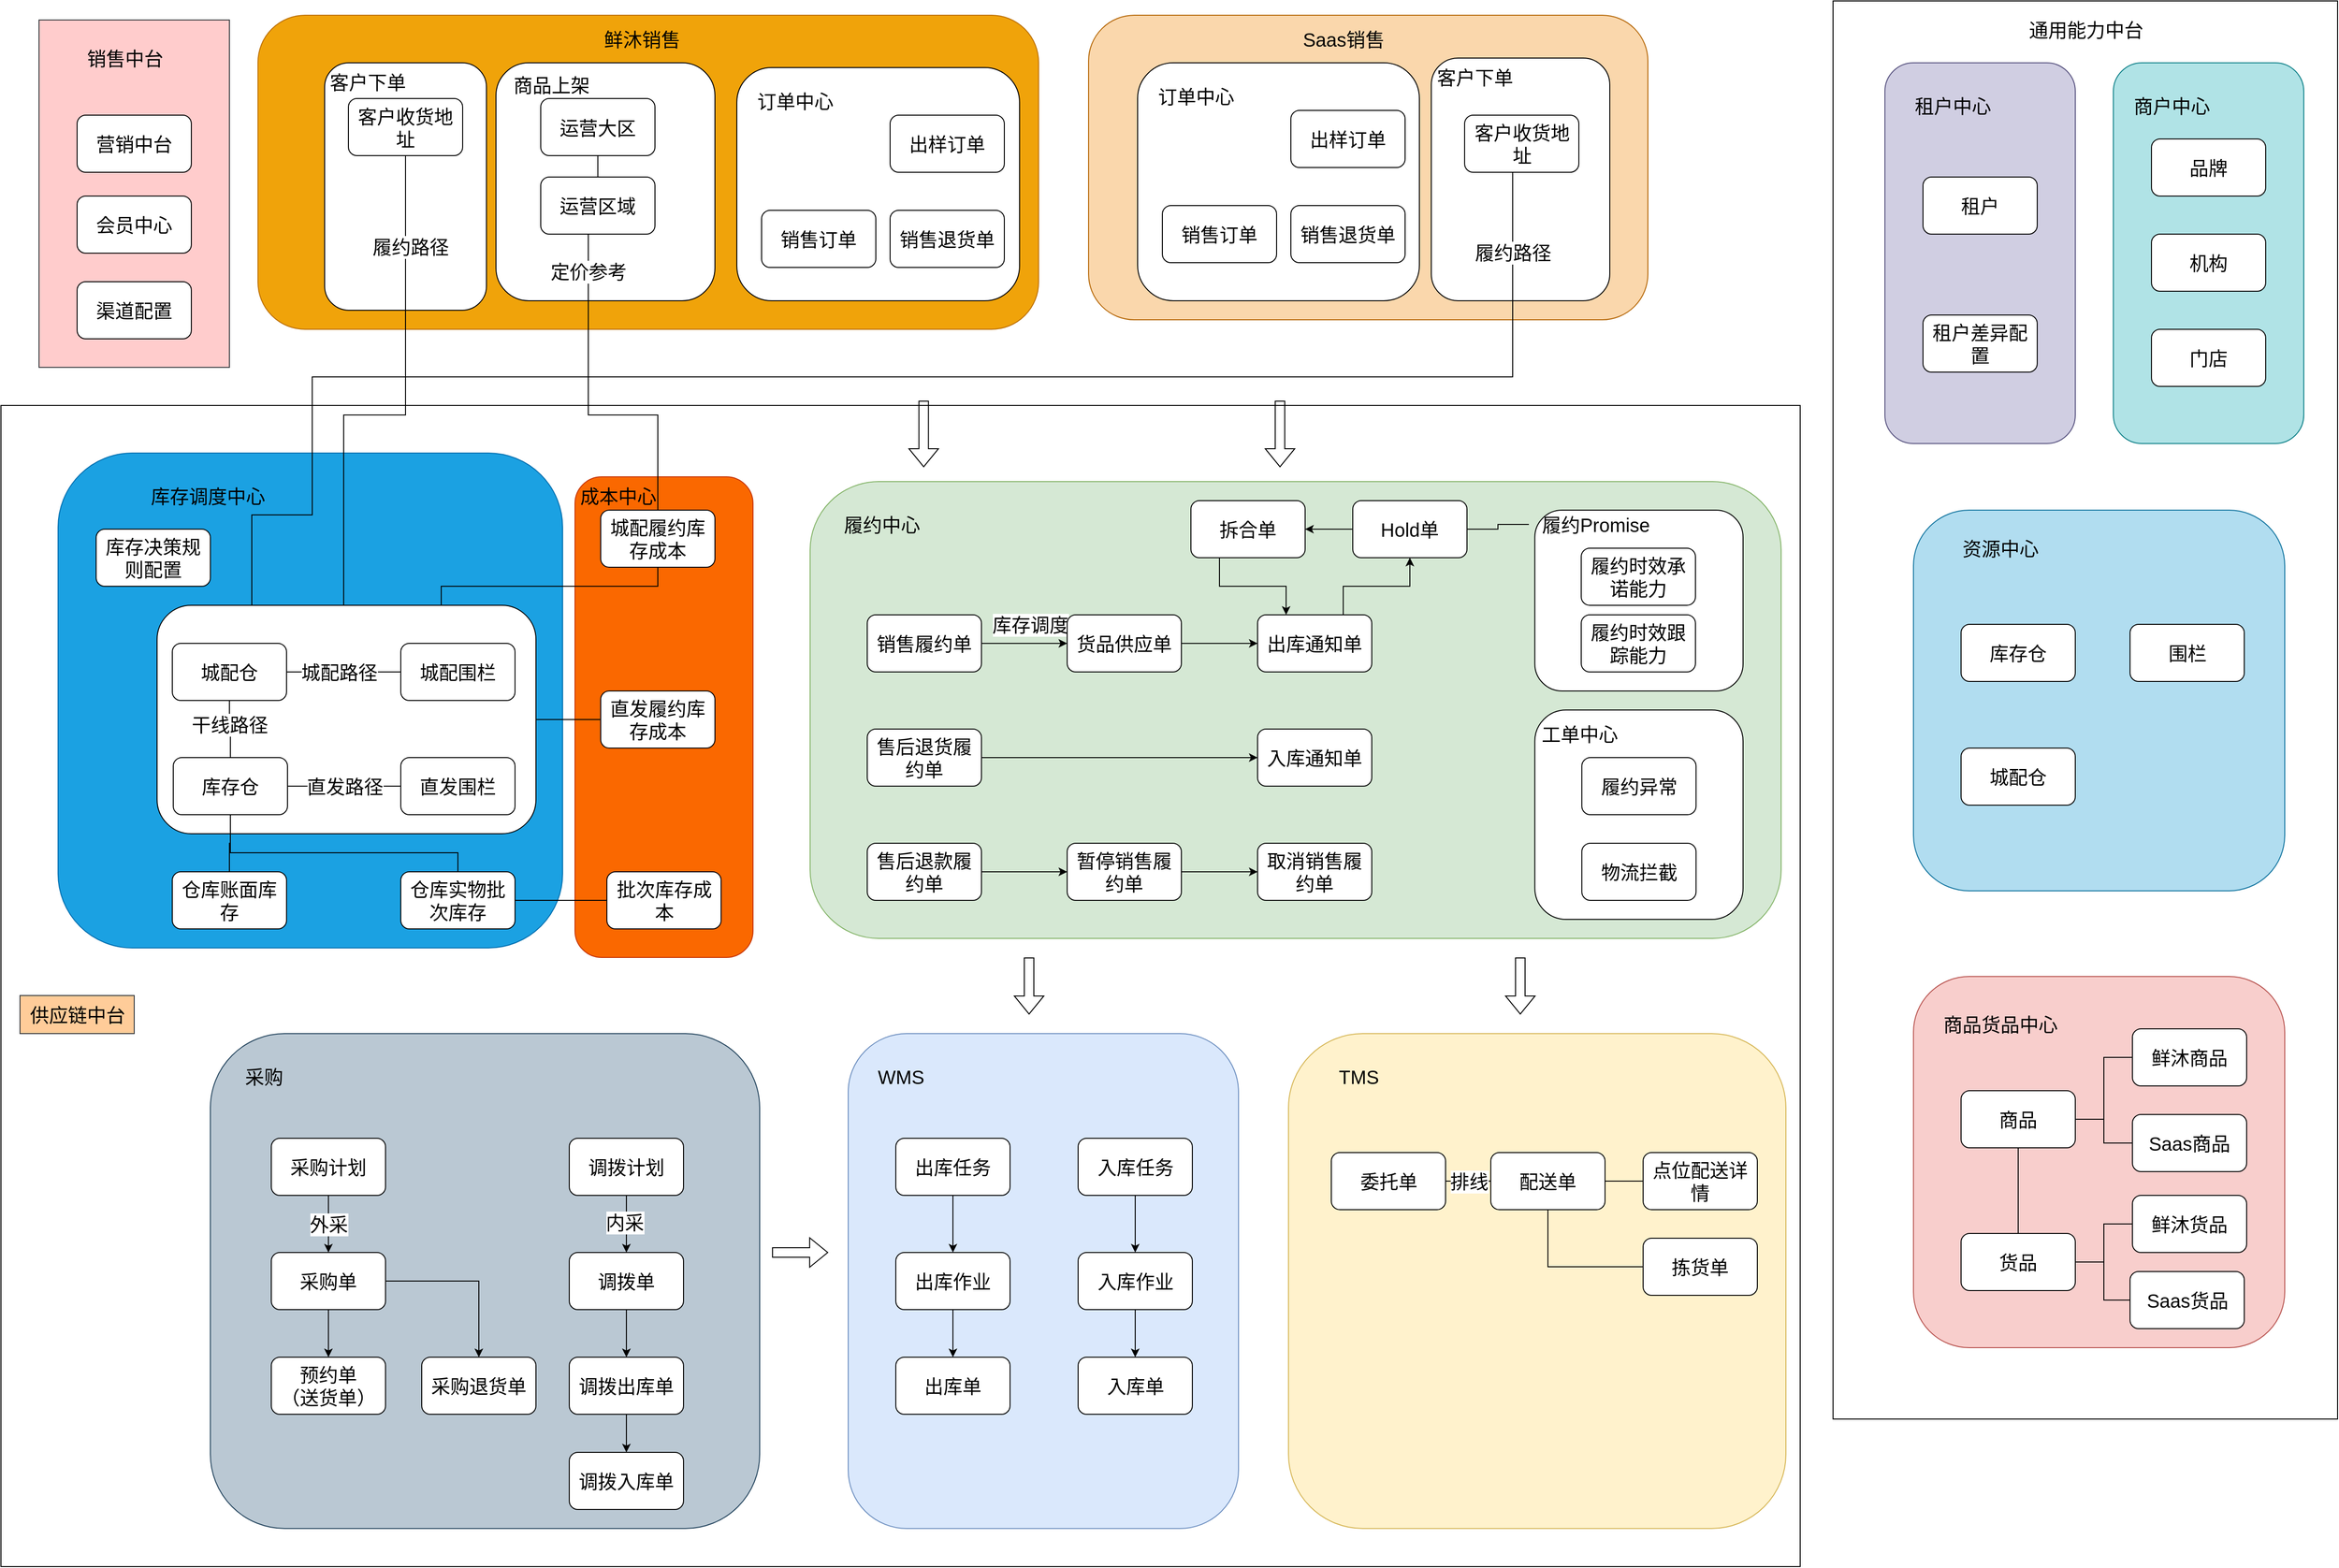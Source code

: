<mxfile version="20.8.5" type="github">
  <diagram id="9BSfSEBx7n1tUxAudPgJ" name="第 1 页">
    <mxGraphModel dx="2937" dy="1070" grid="1" gridSize="10" guides="1" tooltips="1" connect="1" arrows="1" fold="1" page="1" pageScale="1" pageWidth="827" pageHeight="1169" math="0" shadow="0">
      <root>
        <mxCell id="0" />
        <mxCell id="1" parent="0" />
        <mxCell id="_SclktuzGxWFYy_Q4PIl-297" value="" style="whiteSpace=wrap;html=1;fontSize=20;fillColor=#ffcccc;strokeColor=#36393d;" vertex="1" parent="1">
          <mxGeometry x="-730" y="115" width="200" height="365" as="geometry" />
        </mxCell>
        <mxCell id="_SclktuzGxWFYy_Q4PIl-289" value="" style="rounded=0;whiteSpace=wrap;html=1;fontSize=20;" vertex="1" parent="1">
          <mxGeometry x="-770" y="520" width="1890" height="1220" as="geometry" />
        </mxCell>
        <mxCell id="_SclktuzGxWFYy_Q4PIl-287" value="" style="rounded=0;whiteSpace=wrap;html=1;fontSize=20;" vertex="1" parent="1">
          <mxGeometry x="1154.5" y="95" width="530" height="1490" as="geometry" />
        </mxCell>
        <mxCell id="_SclktuzGxWFYy_Q4PIl-282" value="" style="rounded=1;whiteSpace=wrap;html=1;fillColor=#b0e3e6;strokeColor=#0e8088;fontSize=20;" vertex="1" parent="1">
          <mxGeometry x="1449" y="160" width="200" height="400" as="geometry" />
        </mxCell>
        <mxCell id="_SclktuzGxWFYy_Q4PIl-49" value="" style="rounded=1;whiteSpace=wrap;html=1;fillColor=#d5e8d4;strokeColor=#82b366;fontSize=20;" vertex="1" parent="1">
          <mxGeometry x="80" y="600" width="1020" height="480" as="geometry" />
        </mxCell>
        <mxCell id="_SclktuzGxWFYy_Q4PIl-263" value="" style="rounded=1;whiteSpace=wrap;html=1;fontSize=20;" vertex="1" parent="1">
          <mxGeometry x="841.25" y="630" width="218.75" height="190" as="geometry" />
        </mxCell>
        <mxCell id="_SclktuzGxWFYy_Q4PIl-259" value="" style="rounded=1;whiteSpace=wrap;html=1;fontSize=20;" vertex="1" parent="1">
          <mxGeometry x="841.25" y="840" width="218.75" height="220" as="geometry" />
        </mxCell>
        <mxCell id="_SclktuzGxWFYy_Q4PIl-86" value="" style="rounded=1;whiteSpace=wrap;html=1;fillColor=#fad7ac;strokeColor=#b46504;fontSize=20;" vertex="1" parent="1">
          <mxGeometry x="372.5" y="110" width="587.5" height="320" as="geometry" />
        </mxCell>
        <mxCell id="_SclktuzGxWFYy_Q4PIl-243" value="" style="rounded=1;whiteSpace=wrap;html=1;fontSize=20;" vertex="1" parent="1">
          <mxGeometry x="732.5" y="155" width="187.5" height="255" as="geometry" />
        </mxCell>
        <mxCell id="_SclktuzGxWFYy_Q4PIl-111" value="" style="rounded=1;whiteSpace=wrap;html=1;fillColor=#f0a30a;fontColor=#000000;strokeColor=#BD7000;fontSize=20;" vertex="1" parent="1">
          <mxGeometry x="-500" y="110" width="820" height="330" as="geometry" />
        </mxCell>
        <mxCell id="_SclktuzGxWFYy_Q4PIl-241" value="" style="rounded=1;whiteSpace=wrap;html=1;fontSize=20;" vertex="1" parent="1">
          <mxGeometry x="-430" y="160" width="170" height="260" as="geometry" />
        </mxCell>
        <mxCell id="_SclktuzGxWFYy_Q4PIl-184" value="" style="rounded=1;whiteSpace=wrap;html=1;fontSize=20;" vertex="1" parent="1">
          <mxGeometry x="424" y="160" width="296" height="250" as="geometry" />
        </mxCell>
        <mxCell id="_SclktuzGxWFYy_Q4PIl-182" value="" style="rounded=1;whiteSpace=wrap;html=1;fontSize=20;" vertex="1" parent="1">
          <mxGeometry x="-250" y="160" width="230" height="250" as="geometry" />
        </mxCell>
        <mxCell id="_SclktuzGxWFYy_Q4PIl-158" value="" style="rounded=1;whiteSpace=wrap;html=1;fillColor=#fa6800;fontColor=#000000;strokeColor=#C73500;fontSize=20;" vertex="1" parent="1">
          <mxGeometry x="-167" y="595" width="187" height="505" as="geometry" />
        </mxCell>
        <mxCell id="_SclktuzGxWFYy_Q4PIl-98" value="" style="rounded=1;whiteSpace=wrap;html=1;fillColor=#1ba1e2;fontColor=#ffffff;strokeColor=#006EAF;fontSize=20;" vertex="1" parent="1">
          <mxGeometry x="-710" y="570" width="530" height="520" as="geometry" />
        </mxCell>
        <mxCell id="_SclktuzGxWFYy_Q4PIl-151" style="edgeStyle=orthogonalEdgeStyle;rounded=0;orthogonalLoop=1;jettySize=auto;html=1;exitX=0.75;exitY=0;exitDx=0;exitDy=0;endArrow=none;endFill=0;fontSize=20;" edge="1" parent="1" source="_SclktuzGxWFYy_Q4PIl-149" target="_SclktuzGxWFYy_Q4PIl-146">
          <mxGeometry relative="1" as="geometry" />
        </mxCell>
        <mxCell id="_SclktuzGxWFYy_Q4PIl-199" style="edgeStyle=orthogonalEdgeStyle;rounded=0;orthogonalLoop=1;jettySize=auto;html=1;exitX=1;exitY=0.5;exitDx=0;exitDy=0;endArrow=none;endFill=0;fontSize=20;" edge="1" parent="1" source="_SclktuzGxWFYy_Q4PIl-149" target="_SclktuzGxWFYy_Q4PIl-198">
          <mxGeometry relative="1" as="geometry" />
        </mxCell>
        <mxCell id="_SclktuzGxWFYy_Q4PIl-149" value="" style="rounded=1;whiteSpace=wrap;html=1;fontSize=20;" vertex="1" parent="1">
          <mxGeometry x="-606" y="730" width="398" height="240" as="geometry" />
        </mxCell>
        <mxCell id="_SclktuzGxWFYy_Q4PIl-127" value="" style="rounded=1;whiteSpace=wrap;html=1;fillColor=#fff2cc;strokeColor=#d6b656;fontSize=20;" vertex="1" parent="1">
          <mxGeometry x="582.5" y="1180" width="522.5" height="520" as="geometry" />
        </mxCell>
        <mxCell id="_SclktuzGxWFYy_Q4PIl-96" value="" style="rounded=1;whiteSpace=wrap;html=1;fillColor=#f8cecc;strokeColor=#b85450;fontSize=20;" vertex="1" parent="1">
          <mxGeometry x="1239" y="1120" width="390" height="390" as="geometry" />
        </mxCell>
        <mxCell id="_SclktuzGxWFYy_Q4PIl-63" value="" style="rounded=1;whiteSpace=wrap;html=1;fillColor=#dae8fc;strokeColor=#6c8ebf;fontSize=20;" vertex="1" parent="1">
          <mxGeometry x="120" y="1180" width="410" height="520" as="geometry" />
        </mxCell>
        <mxCell id="_SclktuzGxWFYy_Q4PIl-50" value="履约中心" style="text;html=1;align=center;verticalAlign=middle;resizable=0;points=[];autosize=1;strokeColor=none;fillColor=none;fontSize=20;" vertex="1" parent="1">
          <mxGeometry x="105" y="625" width="100" height="40" as="geometry" />
        </mxCell>
        <mxCell id="_SclktuzGxWFYy_Q4PIl-56" style="edgeStyle=orthogonalEdgeStyle;rounded=0;orthogonalLoop=1;jettySize=auto;html=1;exitX=1;exitY=0.5;exitDx=0;exitDy=0;entryX=0;entryY=0.5;entryDx=0;entryDy=0;fontSize=20;" edge="1" parent="1" source="_SclktuzGxWFYy_Q4PIl-51" target="_SclktuzGxWFYy_Q4PIl-54">
          <mxGeometry relative="1" as="geometry" />
        </mxCell>
        <mxCell id="_SclktuzGxWFYy_Q4PIl-238" value="库存调度" style="edgeLabel;html=1;align=center;verticalAlign=middle;resizable=0;points=[];fontSize=20;" vertex="1" connectable="0" parent="_SclktuzGxWFYy_Q4PIl-56">
          <mxGeometry x="-0.162" y="4" relative="1" as="geometry">
            <mxPoint x="13" y="-16" as="offset" />
          </mxGeometry>
        </mxCell>
        <mxCell id="_SclktuzGxWFYy_Q4PIl-51" value="销售履约单" style="rounded=1;whiteSpace=wrap;html=1;fontSize=20;" vertex="1" parent="1">
          <mxGeometry x="140" y="740" width="120" height="60" as="geometry" />
        </mxCell>
        <mxCell id="_SclktuzGxWFYy_Q4PIl-61" style="edgeStyle=orthogonalEdgeStyle;rounded=0;orthogonalLoop=1;jettySize=auto;html=1;exitX=0.75;exitY=0;exitDx=0;exitDy=0;fontSize=20;" edge="1" parent="1" source="_SclktuzGxWFYy_Q4PIl-52" target="_SclktuzGxWFYy_Q4PIl-59">
          <mxGeometry relative="1" as="geometry" />
        </mxCell>
        <mxCell id="_SclktuzGxWFYy_Q4PIl-52" value="出库通知单" style="rounded=1;whiteSpace=wrap;html=1;fontSize=20;" vertex="1" parent="1">
          <mxGeometry x="550" y="740" width="120" height="60" as="geometry" />
        </mxCell>
        <mxCell id="_SclktuzGxWFYy_Q4PIl-57" style="edgeStyle=orthogonalEdgeStyle;rounded=0;orthogonalLoop=1;jettySize=auto;html=1;exitX=1;exitY=0.5;exitDx=0;exitDy=0;entryX=0;entryY=0.5;entryDx=0;entryDy=0;fontSize=20;" edge="1" parent="1" source="_SclktuzGxWFYy_Q4PIl-54" target="_SclktuzGxWFYy_Q4PIl-52">
          <mxGeometry relative="1" as="geometry" />
        </mxCell>
        <mxCell id="_SclktuzGxWFYy_Q4PIl-54" value="货品供应单" style="rounded=1;whiteSpace=wrap;html=1;fontSize=20;" vertex="1" parent="1">
          <mxGeometry x="350" y="740" width="120" height="60" as="geometry" />
        </mxCell>
        <mxCell id="_SclktuzGxWFYy_Q4PIl-55" value="入库通知单" style="rounded=1;whiteSpace=wrap;html=1;fontSize=20;" vertex="1" parent="1">
          <mxGeometry x="550" y="860" width="120" height="60" as="geometry" />
        </mxCell>
        <mxCell id="_SclktuzGxWFYy_Q4PIl-62" style="edgeStyle=orthogonalEdgeStyle;rounded=0;orthogonalLoop=1;jettySize=auto;html=1;exitX=0;exitY=0.5;exitDx=0;exitDy=0;fontSize=20;" edge="1" parent="1" source="_SclktuzGxWFYy_Q4PIl-59" target="_SclktuzGxWFYy_Q4PIl-60">
          <mxGeometry relative="1" as="geometry" />
        </mxCell>
        <mxCell id="_SclktuzGxWFYy_Q4PIl-59" value="Hold单" style="rounded=1;whiteSpace=wrap;html=1;fontSize=20;" vertex="1" parent="1">
          <mxGeometry x="650" y="620" width="120" height="60" as="geometry" />
        </mxCell>
        <mxCell id="_SclktuzGxWFYy_Q4PIl-64" style="edgeStyle=orthogonalEdgeStyle;rounded=0;orthogonalLoop=1;jettySize=auto;html=1;exitX=0.25;exitY=1;exitDx=0;exitDy=0;entryX=0.25;entryY=0;entryDx=0;entryDy=0;fontSize=20;" edge="1" parent="1" source="_SclktuzGxWFYy_Q4PIl-60" target="_SclktuzGxWFYy_Q4PIl-52">
          <mxGeometry relative="1" as="geometry" />
        </mxCell>
        <mxCell id="_SclktuzGxWFYy_Q4PIl-60" value="拆合单" style="rounded=1;whiteSpace=wrap;html=1;fontSize=20;" vertex="1" parent="1">
          <mxGeometry x="480" y="620" width="120" height="60" as="geometry" />
        </mxCell>
        <mxCell id="_SclktuzGxWFYy_Q4PIl-65" value="WMS" style="text;html=1;align=center;verticalAlign=middle;resizable=0;points=[];autosize=1;strokeColor=none;fillColor=none;fontSize=20;" vertex="1" parent="1">
          <mxGeometry x="140" y="1205" width="70" height="40" as="geometry" />
        </mxCell>
        <mxCell id="_SclktuzGxWFYy_Q4PIl-249" style="edgeStyle=orthogonalEdgeStyle;rounded=0;orthogonalLoop=1;jettySize=auto;html=1;exitX=0.5;exitY=1;exitDx=0;exitDy=0;endArrow=classic;endFill=1;fontSize=20;" edge="1" parent="1" source="_SclktuzGxWFYy_Q4PIl-66" target="_SclktuzGxWFYy_Q4PIl-72">
          <mxGeometry relative="1" as="geometry" />
        </mxCell>
        <mxCell id="_SclktuzGxWFYy_Q4PIl-66" value="出库任务" style="rounded=1;whiteSpace=wrap;html=1;fontSize=20;" vertex="1" parent="1">
          <mxGeometry x="170" y="1290" width="120" height="60" as="geometry" />
        </mxCell>
        <mxCell id="_SclktuzGxWFYy_Q4PIl-251" style="edgeStyle=orthogonalEdgeStyle;rounded=0;orthogonalLoop=1;jettySize=auto;html=1;exitX=0.5;exitY=1;exitDx=0;exitDy=0;endArrow=classic;endFill=1;fontSize=20;" edge="1" parent="1" source="_SclktuzGxWFYy_Q4PIl-68" target="_SclktuzGxWFYy_Q4PIl-74">
          <mxGeometry relative="1" as="geometry" />
        </mxCell>
        <mxCell id="_SclktuzGxWFYy_Q4PIl-68" value="入库任务" style="rounded=1;whiteSpace=wrap;html=1;fontSize=20;" vertex="1" parent="1">
          <mxGeometry x="361.5" y="1290" width="120" height="60" as="geometry" />
        </mxCell>
        <mxCell id="_SclktuzGxWFYy_Q4PIl-250" style="edgeStyle=orthogonalEdgeStyle;rounded=0;orthogonalLoop=1;jettySize=auto;html=1;exitX=0.5;exitY=1;exitDx=0;exitDy=0;endArrow=classic;endFill=1;fontSize=20;" edge="1" parent="1" source="_SclktuzGxWFYy_Q4PIl-72" target="_SclktuzGxWFYy_Q4PIl-70">
          <mxGeometry relative="1" as="geometry" />
        </mxCell>
        <mxCell id="_SclktuzGxWFYy_Q4PIl-72" value="出库作业" style="rounded=1;whiteSpace=wrap;html=1;fontSize=20;" vertex="1" parent="1">
          <mxGeometry x="170" y="1410" width="120" height="60" as="geometry" />
        </mxCell>
        <mxCell id="_SclktuzGxWFYy_Q4PIl-252" style="edgeStyle=orthogonalEdgeStyle;rounded=0;orthogonalLoop=1;jettySize=auto;html=1;exitX=0.5;exitY=1;exitDx=0;exitDy=0;entryX=0.5;entryY=0;entryDx=0;entryDy=0;endArrow=classic;endFill=1;fontSize=20;" edge="1" parent="1" source="_SclktuzGxWFYy_Q4PIl-74" target="_SclktuzGxWFYy_Q4PIl-75">
          <mxGeometry relative="1" as="geometry" />
        </mxCell>
        <mxCell id="_SclktuzGxWFYy_Q4PIl-74" value="入库作业" style="rounded=1;whiteSpace=wrap;html=1;fontSize=20;" vertex="1" parent="1">
          <mxGeometry x="361.5" y="1410" width="120" height="60" as="geometry" />
        </mxCell>
        <mxCell id="_SclktuzGxWFYy_Q4PIl-75" value="入库单" style="rounded=1;whiteSpace=wrap;html=1;fontSize=20;" vertex="1" parent="1">
          <mxGeometry x="361.5" y="1520" width="120" height="60" as="geometry" />
        </mxCell>
        <mxCell id="_SclktuzGxWFYy_Q4PIl-132" style="edgeStyle=orthogonalEdgeStyle;rounded=0;orthogonalLoop=1;jettySize=auto;html=1;exitX=0.5;exitY=1;exitDx=0;exitDy=0;endArrow=none;endFill=0;fontSize=20;" edge="1" parent="1" source="_SclktuzGxWFYy_Q4PIl-78" target="_SclktuzGxWFYy_Q4PIl-79">
          <mxGeometry relative="1" as="geometry" />
        </mxCell>
        <mxCell id="_SclktuzGxWFYy_Q4PIl-137" style="edgeStyle=orthogonalEdgeStyle;rounded=0;orthogonalLoop=1;jettySize=auto;html=1;exitX=1;exitY=0.5;exitDx=0;exitDy=0;entryX=0;entryY=0.5;entryDx=0;entryDy=0;endArrow=none;endFill=0;fontSize=20;" edge="1" parent="1" source="_SclktuzGxWFYy_Q4PIl-78" target="_SclktuzGxWFYy_Q4PIl-134">
          <mxGeometry relative="1" as="geometry" />
        </mxCell>
        <mxCell id="_SclktuzGxWFYy_Q4PIl-138" style="edgeStyle=orthogonalEdgeStyle;rounded=0;orthogonalLoop=1;jettySize=auto;html=1;exitX=1;exitY=0.5;exitDx=0;exitDy=0;entryX=0;entryY=0.5;entryDx=0;entryDy=0;endArrow=none;endFill=0;fontSize=20;" edge="1" parent="1" source="_SclktuzGxWFYy_Q4PIl-78" target="_SclktuzGxWFYy_Q4PIl-135">
          <mxGeometry relative="1" as="geometry" />
        </mxCell>
        <mxCell id="_SclktuzGxWFYy_Q4PIl-78" value="商品" style="rounded=1;whiteSpace=wrap;html=1;fontSize=20;" vertex="1" parent="1">
          <mxGeometry x="1289" y="1240" width="120" height="60" as="geometry" />
        </mxCell>
        <mxCell id="_SclktuzGxWFYy_Q4PIl-141" style="edgeStyle=orthogonalEdgeStyle;rounded=0;orthogonalLoop=1;jettySize=auto;html=1;exitX=1;exitY=0.5;exitDx=0;exitDy=0;entryX=0;entryY=0.5;entryDx=0;entryDy=0;endArrow=none;endFill=0;fontSize=20;" edge="1" parent="1" source="_SclktuzGxWFYy_Q4PIl-79" target="_SclktuzGxWFYy_Q4PIl-140">
          <mxGeometry relative="1" as="geometry" />
        </mxCell>
        <mxCell id="_SclktuzGxWFYy_Q4PIl-142" style="edgeStyle=orthogonalEdgeStyle;rounded=0;orthogonalLoop=1;jettySize=auto;html=1;exitX=1;exitY=0.5;exitDx=0;exitDy=0;endArrow=none;endFill=0;fontSize=20;" edge="1" parent="1" source="_SclktuzGxWFYy_Q4PIl-79" target="_SclktuzGxWFYy_Q4PIl-139">
          <mxGeometry relative="1" as="geometry">
            <Array as="points">
              <mxPoint x="1439" y="1420" />
              <mxPoint x="1439" y="1460" />
            </Array>
          </mxGeometry>
        </mxCell>
        <mxCell id="_SclktuzGxWFYy_Q4PIl-79" value="货品" style="rounded=1;whiteSpace=wrap;html=1;fontSize=20;" vertex="1" parent="1">
          <mxGeometry x="1289" y="1390" width="120" height="60" as="geometry" />
        </mxCell>
        <mxCell id="_SclktuzGxWFYy_Q4PIl-103" style="edgeStyle=orthogonalEdgeStyle;rounded=0;orthogonalLoop=1;jettySize=auto;html=1;exitX=0.5;exitY=0;exitDx=0;exitDy=0;entryX=0.5;entryY=1;entryDx=0;entryDy=0;endArrow=none;endFill=0;fontSize=20;" edge="1" parent="1" source="_SclktuzGxWFYy_Q4PIl-80" target="_SclktuzGxWFYy_Q4PIl-101">
          <mxGeometry relative="1" as="geometry">
            <Array as="points">
              <mxPoint x="-290" y="990" />
              <mxPoint x="-529" y="990" />
            </Array>
          </mxGeometry>
        </mxCell>
        <mxCell id="_SclktuzGxWFYy_Q4PIl-155" style="edgeStyle=orthogonalEdgeStyle;rounded=0;orthogonalLoop=1;jettySize=auto;html=1;exitX=1;exitY=0.5;exitDx=0;exitDy=0;endArrow=none;endFill=0;fontSize=20;" edge="1" parent="1" source="_SclktuzGxWFYy_Q4PIl-80" target="_SclktuzGxWFYy_Q4PIl-154">
          <mxGeometry relative="1" as="geometry" />
        </mxCell>
        <mxCell id="_SclktuzGxWFYy_Q4PIl-80" value="仓库实物批次库存" style="rounded=1;whiteSpace=wrap;html=1;fontSize=20;" vertex="1" parent="1">
          <mxGeometry x="-350" y="1010" width="120" height="60" as="geometry" />
        </mxCell>
        <mxCell id="_SclktuzGxWFYy_Q4PIl-85" value="销售订单" style="rounded=1;whiteSpace=wrap;html=1;fontSize=20;" vertex="1" parent="1">
          <mxGeometry x="450" y="310" width="120" height="60" as="geometry" />
        </mxCell>
        <mxCell id="_SclktuzGxWFYy_Q4PIl-87" value="Saas销售" style="text;html=1;align=center;verticalAlign=middle;resizable=0;points=[];autosize=1;strokeColor=none;fillColor=none;fontSize=20;" vertex="1" parent="1">
          <mxGeometry x="585" y="115" width="110" height="40" as="geometry" />
        </mxCell>
        <mxCell id="_SclktuzGxWFYy_Q4PIl-88" value="销售退货单" style="rounded=1;whiteSpace=wrap;html=1;fontSize=20;" vertex="1" parent="1">
          <mxGeometry x="585" y="310" width="120" height="60" as="geometry" />
        </mxCell>
        <mxCell id="_SclktuzGxWFYy_Q4PIl-89" value="出样订单" style="rounded=1;whiteSpace=wrap;html=1;fontSize=20;" vertex="1" parent="1">
          <mxGeometry x="585" y="210" width="120" height="60" as="geometry" />
        </mxCell>
        <mxCell id="_SclktuzGxWFYy_Q4PIl-97" value="商品货品中心" style="text;html=1;align=center;verticalAlign=middle;resizable=0;points=[];autosize=1;strokeColor=none;fillColor=none;fontSize=20;" vertex="1" parent="1">
          <mxGeometry x="1259.5" y="1150" width="140" height="40" as="geometry" />
        </mxCell>
        <mxCell id="_SclktuzGxWFYy_Q4PIl-99" value="库存调度中心" style="text;html=1;align=center;verticalAlign=middle;resizable=0;points=[];autosize=1;strokeColor=none;fillColor=none;fontSize=20;" vertex="1" parent="1">
          <mxGeometry x="-623" y="595" width="140" height="40" as="geometry" />
        </mxCell>
        <mxCell id="_SclktuzGxWFYy_Q4PIl-100" value="城配围栏" style="rounded=1;whiteSpace=wrap;html=1;fontSize=20;" vertex="1" parent="1">
          <mxGeometry x="-350" y="770" width="120" height="60" as="geometry" />
        </mxCell>
        <mxCell id="_SclktuzGxWFYy_Q4PIl-104" style="edgeStyle=orthogonalEdgeStyle;rounded=0;orthogonalLoop=1;jettySize=auto;html=1;exitX=0.5;exitY=0;exitDx=0;exitDy=0;endArrow=none;endFill=0;fontSize=20;" edge="1" parent="1" source="_SclktuzGxWFYy_Q4PIl-101" target="_SclktuzGxWFYy_Q4PIl-102">
          <mxGeometry relative="1" as="geometry" />
        </mxCell>
        <mxCell id="_SclktuzGxWFYy_Q4PIl-106" value="干线路径" style="edgeLabel;html=1;align=center;verticalAlign=middle;resizable=0;points=[];fontSize=20;" vertex="1" connectable="0" parent="_SclktuzGxWFYy_Q4PIl-104">
          <mxGeometry x="0.176" y="1" relative="1" as="geometry">
            <mxPoint x="1" as="offset" />
          </mxGeometry>
        </mxCell>
        <mxCell id="_SclktuzGxWFYy_Q4PIl-196" value="直发路径" style="edgeStyle=orthogonalEdgeStyle;rounded=0;orthogonalLoop=1;jettySize=auto;html=1;exitX=1;exitY=0.5;exitDx=0;exitDy=0;endArrow=none;endFill=0;fontSize=20;" edge="1" parent="1" source="_SclktuzGxWFYy_Q4PIl-101" target="_SclktuzGxWFYy_Q4PIl-195">
          <mxGeometry relative="1" as="geometry" />
        </mxCell>
        <mxCell id="_SclktuzGxWFYy_Q4PIl-300" style="edgeStyle=orthogonalEdgeStyle;rounded=0;orthogonalLoop=1;jettySize=auto;html=1;exitX=0.5;exitY=1;exitDx=0;exitDy=0;entryX=0.5;entryY=0;entryDx=0;entryDy=0;fontSize=20;endArrow=none;endFill=0;" edge="1" parent="1" source="_SclktuzGxWFYy_Q4PIl-101" target="_SclktuzGxWFYy_Q4PIl-299">
          <mxGeometry relative="1" as="geometry" />
        </mxCell>
        <mxCell id="_SclktuzGxWFYy_Q4PIl-101" value="库存仓" style="rounded=1;whiteSpace=wrap;html=1;fontSize=20;" vertex="1" parent="1">
          <mxGeometry x="-589" y="890" width="120" height="60" as="geometry" />
        </mxCell>
        <mxCell id="_SclktuzGxWFYy_Q4PIl-105" style="edgeStyle=orthogonalEdgeStyle;rounded=0;orthogonalLoop=1;jettySize=auto;html=1;exitX=1;exitY=0.5;exitDx=0;exitDy=0;endArrow=none;endFill=0;fontSize=20;" edge="1" parent="1" source="_SclktuzGxWFYy_Q4PIl-102" target="_SclktuzGxWFYy_Q4PIl-100">
          <mxGeometry relative="1" as="geometry" />
        </mxCell>
        <mxCell id="_SclktuzGxWFYy_Q4PIl-107" value="城配路径" style="edgeLabel;html=1;align=center;verticalAlign=middle;resizable=0;points=[];fontSize=20;" vertex="1" connectable="0" parent="_SclktuzGxWFYy_Q4PIl-105">
          <mxGeometry x="-0.258" y="-1" relative="1" as="geometry">
            <mxPoint x="10" y="-1" as="offset" />
          </mxGeometry>
        </mxCell>
        <mxCell id="_SclktuzGxWFYy_Q4PIl-102" value="城配仓" style="rounded=1;whiteSpace=wrap;html=1;fontSize=20;" vertex="1" parent="1">
          <mxGeometry x="-590" y="770" width="120" height="60" as="geometry" />
        </mxCell>
        <mxCell id="_SclktuzGxWFYy_Q4PIl-152" style="edgeStyle=orthogonalEdgeStyle;rounded=0;orthogonalLoop=1;jettySize=auto;html=1;exitX=0.5;exitY=1;exitDx=0;exitDy=0;endArrow=none;endFill=0;fontSize=20;" edge="1" parent="1" source="_SclktuzGxWFYy_Q4PIl-108" target="_SclktuzGxWFYy_Q4PIl-109">
          <mxGeometry relative="1" as="geometry" />
        </mxCell>
        <mxCell id="_SclktuzGxWFYy_Q4PIl-108" value="运营大区" style="rounded=1;whiteSpace=wrap;html=1;fontSize=20;" vertex="1" parent="1">
          <mxGeometry x="-203" y="197.5" width="120" height="60" as="geometry" />
        </mxCell>
        <mxCell id="_SclktuzGxWFYy_Q4PIl-161" style="edgeStyle=orthogonalEdgeStyle;rounded=0;orthogonalLoop=1;jettySize=auto;html=1;exitX=0.5;exitY=1;exitDx=0;exitDy=0;endArrow=none;endFill=0;fontSize=20;" edge="1" parent="1" source="_SclktuzGxWFYy_Q4PIl-109" target="_SclktuzGxWFYy_Q4PIl-146">
          <mxGeometry relative="1" as="geometry">
            <Array as="points">
              <mxPoint x="-153" y="530" />
              <mxPoint x="-80" y="530" />
            </Array>
          </mxGeometry>
        </mxCell>
        <mxCell id="_SclktuzGxWFYy_Q4PIl-162" value="定价参考" style="edgeLabel;html=1;align=center;verticalAlign=middle;resizable=0;points=[];fontSize=20;" vertex="1" connectable="0" parent="_SclktuzGxWFYy_Q4PIl-161">
          <mxGeometry x="-0.722" y="1" relative="1" as="geometry">
            <mxPoint x="-1" y="-3" as="offset" />
          </mxGeometry>
        </mxCell>
        <mxCell id="_SclktuzGxWFYy_Q4PIl-109" value="运营区域" style="rounded=1;whiteSpace=wrap;html=1;fontSize=20;" vertex="1" parent="1">
          <mxGeometry x="-203" y="280" width="120" height="60" as="geometry" />
        </mxCell>
        <mxCell id="_SclktuzGxWFYy_Q4PIl-112" value="鲜沐销售" style="text;html=1;align=center;verticalAlign=middle;resizable=0;points=[];autosize=1;strokeColor=none;fillColor=none;fontSize=20;" vertex="1" parent="1">
          <mxGeometry x="-147" y="115" width="100" height="40" as="geometry" />
        </mxCell>
        <mxCell id="_SclktuzGxWFYy_Q4PIl-118" style="edgeStyle=orthogonalEdgeStyle;rounded=0;orthogonalLoop=1;jettySize=auto;html=1;exitX=1;exitY=0.5;exitDx=0;exitDy=0;endArrow=classic;endFill=1;fontSize=20;" edge="1" parent="1" source="_SclktuzGxWFYy_Q4PIl-115" target="_SclktuzGxWFYy_Q4PIl-55">
          <mxGeometry relative="1" as="geometry" />
        </mxCell>
        <mxCell id="_SclktuzGxWFYy_Q4PIl-115" value="售后退货履约单" style="rounded=1;whiteSpace=wrap;html=1;fontSize=20;" vertex="1" parent="1">
          <mxGeometry x="140" y="860" width="120" height="60" as="geometry" />
        </mxCell>
        <mxCell id="_SclktuzGxWFYy_Q4PIl-120" style="edgeStyle=orthogonalEdgeStyle;rounded=0;orthogonalLoop=1;jettySize=auto;html=1;exitX=1;exitY=0.5;exitDx=0;exitDy=0;endArrow=classic;endFill=1;fontSize=20;" edge="1" parent="1" source="_SclktuzGxWFYy_Q4PIl-116" target="_SclktuzGxWFYy_Q4PIl-119">
          <mxGeometry relative="1" as="geometry" />
        </mxCell>
        <mxCell id="_SclktuzGxWFYy_Q4PIl-116" value="售后退款履约单" style="rounded=1;whiteSpace=wrap;html=1;fontSize=20;" vertex="1" parent="1">
          <mxGeometry x="140" y="980" width="120" height="60" as="geometry" />
        </mxCell>
        <mxCell id="_SclktuzGxWFYy_Q4PIl-122" style="edgeStyle=orthogonalEdgeStyle;rounded=0;orthogonalLoop=1;jettySize=auto;html=1;exitX=1;exitY=0.5;exitDx=0;exitDy=0;endArrow=classic;endFill=1;fontSize=20;" edge="1" parent="1" source="_SclktuzGxWFYy_Q4PIl-119" target="_SclktuzGxWFYy_Q4PIl-121">
          <mxGeometry relative="1" as="geometry" />
        </mxCell>
        <mxCell id="_SclktuzGxWFYy_Q4PIl-119" value="暂停销售履约单" style="rounded=1;whiteSpace=wrap;html=1;fontSize=20;" vertex="1" parent="1">
          <mxGeometry x="350" y="980" width="120" height="60" as="geometry" />
        </mxCell>
        <mxCell id="_SclktuzGxWFYy_Q4PIl-121" value="取消销售履约单" style="rounded=1;whiteSpace=wrap;html=1;fontSize=20;" vertex="1" parent="1">
          <mxGeometry x="550" y="980" width="120" height="60" as="geometry" />
        </mxCell>
        <mxCell id="_SclktuzGxWFYy_Q4PIl-128" value="TMS" style="text;html=1;align=center;verticalAlign=middle;resizable=0;points=[];autosize=1;strokeColor=none;fillColor=none;fontSize=20;" vertex="1" parent="1">
          <mxGeometry x="621.25" y="1205" width="70" height="40" as="geometry" />
        </mxCell>
        <mxCell id="_SclktuzGxWFYy_Q4PIl-173" value="排线" style="edgeStyle=orthogonalEdgeStyle;rounded=0;orthogonalLoop=1;jettySize=auto;html=1;exitX=1;exitY=0.5;exitDx=0;exitDy=0;endArrow=classic;endFill=1;fontSize=20;" edge="1" parent="1" source="_SclktuzGxWFYy_Q4PIl-130" target="_SclktuzGxWFYy_Q4PIl-172">
          <mxGeometry relative="1" as="geometry" />
        </mxCell>
        <mxCell id="_SclktuzGxWFYy_Q4PIl-130" value="委托单" style="rounded=1;whiteSpace=wrap;html=1;fontSize=20;" vertex="1" parent="1">
          <mxGeometry x="627.5" y="1305" width="120" height="60" as="geometry" />
        </mxCell>
        <mxCell id="_SclktuzGxWFYy_Q4PIl-134" value="鲜沐商品" style="rounded=1;whiteSpace=wrap;html=1;fontSize=20;" vertex="1" parent="1">
          <mxGeometry x="1469" y="1175" width="120" height="60" as="geometry" />
        </mxCell>
        <mxCell id="_SclktuzGxWFYy_Q4PIl-135" value="Saas商品" style="rounded=1;whiteSpace=wrap;html=1;fontSize=20;" vertex="1" parent="1">
          <mxGeometry x="1469" y="1265" width="120" height="60" as="geometry" />
        </mxCell>
        <mxCell id="_SclktuzGxWFYy_Q4PIl-139" value="Saas货品" style="rounded=1;whiteSpace=wrap;html=1;fontSize=20;" vertex="1" parent="1">
          <mxGeometry x="1466.5" y="1430" width="120" height="60" as="geometry" />
        </mxCell>
        <mxCell id="_SclktuzGxWFYy_Q4PIl-140" value="鲜沐货品" style="rounded=1;whiteSpace=wrap;html=1;fontSize=20;" vertex="1" parent="1">
          <mxGeometry x="1469" y="1350" width="120" height="60" as="geometry" />
        </mxCell>
        <mxCell id="_SclktuzGxWFYy_Q4PIl-146" value="城配履约库存成本" style="rounded=1;whiteSpace=wrap;html=1;fontSize=20;" vertex="1" parent="1">
          <mxGeometry x="-140" y="630" width="120" height="60" as="geometry" />
        </mxCell>
        <mxCell id="_SclktuzGxWFYy_Q4PIl-154" value="批次库存成本" style="rounded=1;whiteSpace=wrap;html=1;fontSize=20;" vertex="1" parent="1">
          <mxGeometry x="-133.5" y="1010" width="120" height="60" as="geometry" />
        </mxCell>
        <mxCell id="_SclktuzGxWFYy_Q4PIl-159" value="成本中心" style="text;html=1;align=center;verticalAlign=middle;resizable=0;points=[];autosize=1;strokeColor=none;fillColor=none;fontSize=20;" vertex="1" parent="1">
          <mxGeometry x="-172" y="595" width="100" height="40" as="geometry" />
        </mxCell>
        <mxCell id="_SclktuzGxWFYy_Q4PIl-170" value="履约路径" style="edgeStyle=orthogonalEdgeStyle;rounded=0;orthogonalLoop=1;jettySize=auto;html=1;exitX=0.5;exitY=1;exitDx=0;exitDy=0;endArrow=none;endFill=0;entryX=0.5;entryY=0;entryDx=0;entryDy=0;fontSize=20;" edge="1" parent="1" source="_SclktuzGxWFYy_Q4PIl-163" target="_SclktuzGxWFYy_Q4PIl-149">
          <mxGeometry x="-0.646" y="5" relative="1" as="geometry">
            <mxPoint x="-268" y="630" as="targetPoint" />
            <Array as="points">
              <mxPoint x="-345" y="530" />
              <mxPoint x="-410" y="530" />
              <mxPoint x="-410" y="730" />
            </Array>
            <mxPoint as="offset" />
          </mxGeometry>
        </mxCell>
        <mxCell id="_SclktuzGxWFYy_Q4PIl-163" value="客户收货地址" style="rounded=1;whiteSpace=wrap;html=1;fontSize=20;" vertex="1" parent="1">
          <mxGeometry x="-405" y="197.5" width="120" height="60" as="geometry" />
        </mxCell>
        <mxCell id="_SclktuzGxWFYy_Q4PIl-175" style="edgeStyle=orthogonalEdgeStyle;rounded=0;orthogonalLoop=1;jettySize=auto;html=1;exitX=1;exitY=0.5;exitDx=0;exitDy=0;endArrow=none;endFill=0;fontSize=20;" edge="1" parent="1" source="_SclktuzGxWFYy_Q4PIl-172" target="_SclktuzGxWFYy_Q4PIl-174">
          <mxGeometry relative="1" as="geometry" />
        </mxCell>
        <mxCell id="_SclktuzGxWFYy_Q4PIl-177" style="edgeStyle=orthogonalEdgeStyle;rounded=0;orthogonalLoop=1;jettySize=auto;html=1;exitX=0.5;exitY=1;exitDx=0;exitDy=0;entryX=0;entryY=0.5;entryDx=0;entryDy=0;endArrow=none;endFill=0;fontSize=20;" edge="1" parent="1" source="_SclktuzGxWFYy_Q4PIl-172" target="_SclktuzGxWFYy_Q4PIl-176">
          <mxGeometry relative="1" as="geometry" />
        </mxCell>
        <mxCell id="_SclktuzGxWFYy_Q4PIl-172" value="配送单" style="rounded=1;whiteSpace=wrap;html=1;fontSize=20;" vertex="1" parent="1">
          <mxGeometry x="795" y="1305" width="120" height="60" as="geometry" />
        </mxCell>
        <mxCell id="_SclktuzGxWFYy_Q4PIl-174" value="点位配送详情" style="rounded=1;whiteSpace=wrap;html=1;fontSize=20;" vertex="1" parent="1">
          <mxGeometry x="955" y="1305" width="120" height="60" as="geometry" />
        </mxCell>
        <mxCell id="_SclktuzGxWFYy_Q4PIl-176" value="拣货单" style="rounded=1;whiteSpace=wrap;html=1;fontSize=20;" vertex="1" parent="1">
          <mxGeometry x="955" y="1395" width="120" height="60" as="geometry" />
        </mxCell>
        <mxCell id="_SclktuzGxWFYy_Q4PIl-179" value="" style="shape=flexArrow;endArrow=classic;html=1;rounded=0;fontSize=20;" edge="1" parent="1">
          <mxGeometry width="50" height="50" relative="1" as="geometry">
            <mxPoint x="199.29" y="515" as="sourcePoint" />
            <mxPoint x="199.29" y="585" as="targetPoint" />
          </mxGeometry>
        </mxCell>
        <mxCell id="_SclktuzGxWFYy_Q4PIl-180" value="" style="shape=flexArrow;endArrow=classic;html=1;rounded=0;fontSize=20;" edge="1" parent="1">
          <mxGeometry width="50" height="50" relative="1" as="geometry">
            <mxPoint x="573.57" y="515" as="sourcePoint" />
            <mxPoint x="573.57" y="585" as="targetPoint" />
          </mxGeometry>
        </mxCell>
        <mxCell id="_SclktuzGxWFYy_Q4PIl-183" value="商品上架" style="text;html=1;align=center;verticalAlign=middle;resizable=0;points=[];autosize=1;strokeColor=none;fillColor=none;fontSize=20;" vertex="1" parent="1">
          <mxGeometry x="-242" y="162.5" width="100" height="40" as="geometry" />
        </mxCell>
        <mxCell id="_SclktuzGxWFYy_Q4PIl-185" value="订单中心" style="text;html=1;align=center;verticalAlign=middle;resizable=0;points=[];autosize=1;strokeColor=none;fillColor=none;fontSize=20;" vertex="1" parent="1">
          <mxGeometry x="435" y="175" width="100" height="40" as="geometry" />
        </mxCell>
        <mxCell id="_SclktuzGxWFYy_Q4PIl-188" value="" style="rounded=1;whiteSpace=wrap;html=1;fontSize=20;" vertex="1" parent="1">
          <mxGeometry x="3" y="165" width="297" height="245" as="geometry" />
        </mxCell>
        <mxCell id="_SclktuzGxWFYy_Q4PIl-189" value="销售订单" style="rounded=1;whiteSpace=wrap;html=1;fontSize=20;" vertex="1" parent="1">
          <mxGeometry x="29" y="315" width="120" height="60" as="geometry" />
        </mxCell>
        <mxCell id="_SclktuzGxWFYy_Q4PIl-190" value="销售退货单" style="rounded=1;whiteSpace=wrap;html=1;fontSize=20;" vertex="1" parent="1">
          <mxGeometry x="164" y="315" width="120" height="60" as="geometry" />
        </mxCell>
        <mxCell id="_SclktuzGxWFYy_Q4PIl-191" value="出样订单" style="rounded=1;whiteSpace=wrap;html=1;fontSize=20;" vertex="1" parent="1">
          <mxGeometry x="164" y="215" width="120" height="60" as="geometry" />
        </mxCell>
        <mxCell id="_SclktuzGxWFYy_Q4PIl-192" value="订单中心" style="text;html=1;align=center;verticalAlign=middle;resizable=0;points=[];autosize=1;strokeColor=none;fillColor=none;fontSize=20;" vertex="1" parent="1">
          <mxGeometry x="14" y="180" width="100" height="40" as="geometry" />
        </mxCell>
        <mxCell id="_SclktuzGxWFYy_Q4PIl-195" value="直发围栏" style="rounded=1;whiteSpace=wrap;html=1;fontSize=20;" vertex="1" parent="1">
          <mxGeometry x="-350" y="890" width="120" height="60" as="geometry" />
        </mxCell>
        <mxCell id="_SclktuzGxWFYy_Q4PIl-198" value="直发履约库存成本" style="rounded=1;whiteSpace=wrap;html=1;fontSize=20;" vertex="1" parent="1">
          <mxGeometry x="-140" y="820" width="120" height="60" as="geometry" />
        </mxCell>
        <mxCell id="_SclktuzGxWFYy_Q4PIl-205" style="edgeStyle=orthogonalEdgeStyle;rounded=0;orthogonalLoop=1;jettySize=auto;html=1;exitX=0.25;exitY=0;exitDx=0;exitDy=0;endArrow=none;endFill=0;fontSize=20;" edge="1" parent="1" source="_SclktuzGxWFYy_Q4PIl-149" target="_SclktuzGxWFYy_Q4PIl-204">
          <mxGeometry relative="1" as="geometry">
            <mxPoint x="-413" y="625" as="sourcePoint" />
            <Array as="points">
              <mxPoint x="-506" y="635" />
              <mxPoint x="-443" y="635" />
              <mxPoint x="-443" y="490" />
              <mxPoint x="818" y="490" />
            </Array>
          </mxGeometry>
        </mxCell>
        <mxCell id="_SclktuzGxWFYy_Q4PIl-240" value="履约路径" style="edgeLabel;html=1;align=center;verticalAlign=middle;resizable=0;points=[];fontSize=20;" vertex="1" connectable="0" parent="_SclktuzGxWFYy_Q4PIl-205">
          <mxGeometry x="0.906" relative="1" as="geometry">
            <mxPoint as="offset" />
          </mxGeometry>
        </mxCell>
        <mxCell id="_SclktuzGxWFYy_Q4PIl-204" value="客户收货地址" style="rounded=1;whiteSpace=wrap;html=1;fontSize=20;" vertex="1" parent="1">
          <mxGeometry x="767.5" y="215" width="120" height="60" as="geometry" />
        </mxCell>
        <mxCell id="_SclktuzGxWFYy_Q4PIl-206" value="" style="rounded=1;whiteSpace=wrap;html=1;fillColor=#bac8d3;strokeColor=#23445d;fontSize=20;" vertex="1" parent="1">
          <mxGeometry x="-550" y="1180" width="577" height="520" as="geometry" />
        </mxCell>
        <mxCell id="_SclktuzGxWFYy_Q4PIl-207" value="采购" style="text;html=1;align=center;verticalAlign=middle;resizable=0;points=[];autosize=1;strokeColor=none;fillColor=none;fontSize=20;" vertex="1" parent="1">
          <mxGeometry x="-524" y="1205" width="60" height="40" as="geometry" />
        </mxCell>
        <mxCell id="_SclktuzGxWFYy_Q4PIl-209" value="" style="rounded=1;whiteSpace=wrap;html=1;fillColor=#b1ddf0;strokeColor=#10739e;fontSize=20;" vertex="1" parent="1">
          <mxGeometry x="1239" y="630" width="390" height="400" as="geometry" />
        </mxCell>
        <mxCell id="_SclktuzGxWFYy_Q4PIl-210" value="资源中心" style="text;html=1;align=center;verticalAlign=middle;resizable=0;points=[];autosize=1;strokeColor=none;fillColor=none;fontSize=20;" vertex="1" parent="1">
          <mxGeometry x="1279.5" y="650" width="100" height="40" as="geometry" />
        </mxCell>
        <mxCell id="_SclktuzGxWFYy_Q4PIl-211" value="库存仓" style="rounded=1;whiteSpace=wrap;html=1;fontSize=20;" vertex="1" parent="1">
          <mxGeometry x="1289" y="750" width="120" height="60" as="geometry" />
        </mxCell>
        <mxCell id="_SclktuzGxWFYy_Q4PIl-212" value="城配仓" style="rounded=1;whiteSpace=wrap;html=1;fontSize=20;" vertex="1" parent="1">
          <mxGeometry x="1289" y="880" width="120" height="60" as="geometry" />
        </mxCell>
        <mxCell id="_SclktuzGxWFYy_Q4PIl-215" style="edgeStyle=orthogonalEdgeStyle;rounded=0;orthogonalLoop=1;jettySize=auto;html=1;exitX=0.5;exitY=1;exitDx=0;exitDy=0;entryX=0.5;entryY=0;entryDx=0;entryDy=0;endArrow=classic;endFill=1;fontSize=20;" edge="1" parent="1" source="_SclktuzGxWFYy_Q4PIl-213" target="_SclktuzGxWFYy_Q4PIl-214">
          <mxGeometry relative="1" as="geometry" />
        </mxCell>
        <mxCell id="_SclktuzGxWFYy_Q4PIl-217" value="外采" style="edgeLabel;html=1;align=center;verticalAlign=middle;resizable=0;points=[];fontSize=20;" vertex="1" connectable="0" parent="_SclktuzGxWFYy_Q4PIl-215">
          <mxGeometry x="0.177" y="-4" relative="1" as="geometry">
            <mxPoint x="4" y="-6" as="offset" />
          </mxGeometry>
        </mxCell>
        <mxCell id="_SclktuzGxWFYy_Q4PIl-213" value="采购计划" style="rounded=1;whiteSpace=wrap;html=1;fontSize=20;" vertex="1" parent="1">
          <mxGeometry x="-486" y="1290" width="120" height="60" as="geometry" />
        </mxCell>
        <mxCell id="_SclktuzGxWFYy_Q4PIl-221" style="edgeStyle=orthogonalEdgeStyle;rounded=0;orthogonalLoop=1;jettySize=auto;html=1;exitX=0.5;exitY=1;exitDx=0;exitDy=0;endArrow=classic;endFill=1;fontSize=20;" edge="1" parent="1" source="_SclktuzGxWFYy_Q4PIl-214" target="_SclktuzGxWFYy_Q4PIl-220">
          <mxGeometry relative="1" as="geometry" />
        </mxCell>
        <mxCell id="_SclktuzGxWFYy_Q4PIl-248" style="edgeStyle=orthogonalEdgeStyle;rounded=0;orthogonalLoop=1;jettySize=auto;html=1;exitX=1;exitY=0.5;exitDx=0;exitDy=0;endArrow=classic;endFill=1;fontSize=20;" edge="1" parent="1" source="_SclktuzGxWFYy_Q4PIl-214" target="_SclktuzGxWFYy_Q4PIl-247">
          <mxGeometry relative="1" as="geometry" />
        </mxCell>
        <mxCell id="_SclktuzGxWFYy_Q4PIl-214" value="采购单" style="rounded=1;whiteSpace=wrap;html=1;fontSize=20;" vertex="1" parent="1">
          <mxGeometry x="-486" y="1410" width="120" height="60" as="geometry" />
        </mxCell>
        <mxCell id="_SclktuzGxWFYy_Q4PIl-223" style="edgeStyle=orthogonalEdgeStyle;rounded=0;orthogonalLoop=1;jettySize=auto;html=1;exitX=0.5;exitY=1;exitDx=0;exitDy=0;entryX=0.5;entryY=0;entryDx=0;entryDy=0;endArrow=classic;endFill=1;fontSize=20;" edge="1" parent="1" source="_SclktuzGxWFYy_Q4PIl-216" target="_SclktuzGxWFYy_Q4PIl-222">
          <mxGeometry relative="1" as="geometry" />
        </mxCell>
        <mxCell id="_SclktuzGxWFYy_Q4PIl-224" value="内采" style="edgeLabel;html=1;align=center;verticalAlign=middle;resizable=0;points=[];fontSize=20;" vertex="1" connectable="0" parent="_SclktuzGxWFYy_Q4PIl-223">
          <mxGeometry x="-0.081" y="-2" relative="1" as="geometry">
            <mxPoint as="offset" />
          </mxGeometry>
        </mxCell>
        <mxCell id="_SclktuzGxWFYy_Q4PIl-216" value="调拨计划" style="rounded=1;whiteSpace=wrap;html=1;fontSize=20;" vertex="1" parent="1">
          <mxGeometry x="-173" y="1290" width="120" height="60" as="geometry" />
        </mxCell>
        <mxCell id="_SclktuzGxWFYy_Q4PIl-220" value="预约单&lt;br style=&quot;font-size: 20px;&quot;&gt;（送货单）" style="rounded=1;whiteSpace=wrap;html=1;fontSize=20;" vertex="1" parent="1">
          <mxGeometry x="-486" y="1520" width="120" height="60" as="geometry" />
        </mxCell>
        <mxCell id="_SclktuzGxWFYy_Q4PIl-228" style="edgeStyle=orthogonalEdgeStyle;rounded=0;orthogonalLoop=1;jettySize=auto;html=1;exitX=0.5;exitY=1;exitDx=0;exitDy=0;endArrow=classic;endFill=1;fontSize=20;" edge="1" parent="1" source="_SclktuzGxWFYy_Q4PIl-222" target="_SclktuzGxWFYy_Q4PIl-226">
          <mxGeometry relative="1" as="geometry" />
        </mxCell>
        <mxCell id="_SclktuzGxWFYy_Q4PIl-222" value="调拨单" style="rounded=1;whiteSpace=wrap;html=1;fontSize=20;" vertex="1" parent="1">
          <mxGeometry x="-173" y="1410" width="120" height="60" as="geometry" />
        </mxCell>
        <mxCell id="_SclktuzGxWFYy_Q4PIl-229" style="edgeStyle=orthogonalEdgeStyle;rounded=0;orthogonalLoop=1;jettySize=auto;html=1;exitX=0.5;exitY=1;exitDx=0;exitDy=0;entryX=0.5;entryY=0;entryDx=0;entryDy=0;endArrow=classic;endFill=1;fontSize=20;" edge="1" parent="1" source="_SclktuzGxWFYy_Q4PIl-226" target="_SclktuzGxWFYy_Q4PIl-227">
          <mxGeometry relative="1" as="geometry" />
        </mxCell>
        <mxCell id="_SclktuzGxWFYy_Q4PIl-226" value="调拨出库单" style="rounded=1;whiteSpace=wrap;html=1;fontSize=20;" vertex="1" parent="1">
          <mxGeometry x="-173" y="1520" width="120" height="60" as="geometry" />
        </mxCell>
        <mxCell id="_SclktuzGxWFYy_Q4PIl-227" value="调拨入库单" style="rounded=1;whiteSpace=wrap;html=1;fontSize=20;" vertex="1" parent="1">
          <mxGeometry x="-173" y="1620" width="120" height="60" as="geometry" />
        </mxCell>
        <mxCell id="_SclktuzGxWFYy_Q4PIl-233" value="" style="rounded=1;whiteSpace=wrap;html=1;fillColor=#d0cee2;strokeColor=#56517e;fontSize=20;" vertex="1" parent="1">
          <mxGeometry x="1209" y="160" width="200" height="400" as="geometry" />
        </mxCell>
        <mxCell id="_SclktuzGxWFYy_Q4PIl-234" value="租户中心" style="text;html=1;align=center;verticalAlign=middle;resizable=0;points=[];autosize=1;strokeColor=none;fillColor=none;fontSize=20;" vertex="1" parent="1">
          <mxGeometry x="1229.5" y="185" width="100" height="40" as="geometry" />
        </mxCell>
        <mxCell id="_SclktuzGxWFYy_Q4PIl-235" value="租户" style="rounded=1;whiteSpace=wrap;html=1;fontSize=20;" vertex="1" parent="1">
          <mxGeometry x="1249" y="280" width="120" height="60" as="geometry" />
        </mxCell>
        <mxCell id="_SclktuzGxWFYy_Q4PIl-236" value="租户差异配置" style="rounded=1;whiteSpace=wrap;html=1;fontSize=20;" vertex="1" parent="1">
          <mxGeometry x="1249" y="425" width="120" height="60" as="geometry" />
        </mxCell>
        <mxCell id="_SclktuzGxWFYy_Q4PIl-239" value="渠道配置" style="rounded=1;whiteSpace=wrap;html=1;fontSize=20;" vertex="1" parent="1">
          <mxGeometry x="-690" y="390" width="120" height="60" as="geometry" />
        </mxCell>
        <mxCell id="_SclktuzGxWFYy_Q4PIl-242" value="客户下单" style="text;html=1;align=center;verticalAlign=middle;resizable=0;points=[];autosize=1;strokeColor=none;fillColor=none;fontSize=20;" vertex="1" parent="1">
          <mxGeometry x="-435" y="160" width="100" height="40" as="geometry" />
        </mxCell>
        <mxCell id="_SclktuzGxWFYy_Q4PIl-244" value="客户下单" style="text;html=1;align=center;verticalAlign=middle;resizable=0;points=[];autosize=1;strokeColor=none;fillColor=none;fontSize=20;" vertex="1" parent="1">
          <mxGeometry x="727.5" y="155" width="100" height="40" as="geometry" />
        </mxCell>
        <mxCell id="_SclktuzGxWFYy_Q4PIl-70" value="出库单" style="rounded=1;whiteSpace=wrap;html=1;fontSize=20;" vertex="1" parent="1">
          <mxGeometry x="170" y="1520" width="120" height="60" as="geometry" />
        </mxCell>
        <mxCell id="_SclktuzGxWFYy_Q4PIl-247" value="采购退货单" style="rounded=1;whiteSpace=wrap;html=1;fontSize=20;" vertex="1" parent="1">
          <mxGeometry x="-328" y="1520" width="120" height="60" as="geometry" />
        </mxCell>
        <mxCell id="_SclktuzGxWFYy_Q4PIl-254" value="履约时效承诺能力" style="rounded=1;whiteSpace=wrap;html=1;fontSize=20;" vertex="1" parent="1">
          <mxGeometry x="890" y="670" width="120" height="60" as="geometry" />
        </mxCell>
        <mxCell id="_SclktuzGxWFYy_Q4PIl-257" value="物流拦截" style="rounded=1;whiteSpace=wrap;html=1;fontSize=20;" vertex="1" parent="1">
          <mxGeometry x="890.63" y="980" width="120" height="60" as="geometry" />
        </mxCell>
        <mxCell id="_SclktuzGxWFYy_Q4PIl-258" value="工单中心" style="text;html=1;align=center;verticalAlign=middle;resizable=0;points=[];autosize=1;strokeColor=none;fillColor=none;fontSize=20;" vertex="1" parent="1">
          <mxGeometry x="837.5" y="845" width="100" height="40" as="geometry" />
        </mxCell>
        <mxCell id="_SclktuzGxWFYy_Q4PIl-261" value="履约异常" style="rounded=1;whiteSpace=wrap;html=1;fontSize=20;" vertex="1" parent="1">
          <mxGeometry x="890.63" y="890" width="120" height="60" as="geometry" />
        </mxCell>
        <mxCell id="_SclktuzGxWFYy_Q4PIl-262" value="履约时效跟踪能力" style="rounded=1;whiteSpace=wrap;html=1;fontSize=20;" vertex="1" parent="1">
          <mxGeometry x="890" y="740" width="120" height="60" as="geometry" />
        </mxCell>
        <mxCell id="_SclktuzGxWFYy_Q4PIl-301" value="" style="edgeStyle=orthogonalEdgeStyle;rounded=0;orthogonalLoop=1;jettySize=auto;html=1;fontSize=20;endArrow=none;endFill=0;" edge="1" parent="1" source="_SclktuzGxWFYy_Q4PIl-264" target="_SclktuzGxWFYy_Q4PIl-59">
          <mxGeometry relative="1" as="geometry" />
        </mxCell>
        <mxCell id="_SclktuzGxWFYy_Q4PIl-264" value="履约Promise" style="text;html=1;align=center;verticalAlign=middle;resizable=0;points=[];autosize=1;strokeColor=none;fillColor=none;fontSize=20;" vertex="1" parent="1">
          <mxGeometry x="835" y="625" width="140" height="40" as="geometry" />
        </mxCell>
        <mxCell id="_SclktuzGxWFYy_Q4PIl-273" value="" style="shape=flexArrow;endArrow=classic;html=1;rounded=0;fontSize=20;" edge="1" parent="1">
          <mxGeometry width="50" height="50" relative="1" as="geometry">
            <mxPoint x="40" y="1410" as="sourcePoint" />
            <mxPoint x="99" y="1410" as="targetPoint" />
          </mxGeometry>
        </mxCell>
        <mxCell id="_SclktuzGxWFYy_Q4PIl-275" value="" style="shape=flexArrow;endArrow=classic;html=1;rounded=0;fontSize=20;" edge="1" parent="1">
          <mxGeometry width="50" height="50" relative="1" as="geometry">
            <mxPoint x="310" y="1100" as="sourcePoint" />
            <mxPoint x="310" y="1160" as="targetPoint" />
          </mxGeometry>
        </mxCell>
        <mxCell id="_SclktuzGxWFYy_Q4PIl-276" value="" style="shape=flexArrow;endArrow=classic;html=1;rounded=0;fontSize=20;" edge="1" parent="1">
          <mxGeometry width="50" height="50" relative="1" as="geometry">
            <mxPoint x="826" y="1100.0" as="sourcePoint" />
            <mxPoint x="826" y="1160" as="targetPoint" />
          </mxGeometry>
        </mxCell>
        <mxCell id="_SclktuzGxWFYy_Q4PIl-278" value="商户中心" style="text;html=1;align=center;verticalAlign=middle;resizable=0;points=[];autosize=1;strokeColor=none;fillColor=none;fontSize=20;" vertex="1" parent="1">
          <mxGeometry x="1460" y="185" width="100" height="40" as="geometry" />
        </mxCell>
        <mxCell id="_SclktuzGxWFYy_Q4PIl-279" value="品牌" style="rounded=1;whiteSpace=wrap;html=1;fontSize=20;" vertex="1" parent="1">
          <mxGeometry x="1489" y="240" width="120" height="60" as="geometry" />
        </mxCell>
        <mxCell id="_SclktuzGxWFYy_Q4PIl-280" value="门店" style="rounded=1;whiteSpace=wrap;html=1;fontSize=20;" vertex="1" parent="1">
          <mxGeometry x="1489" y="440" width="120" height="60" as="geometry" />
        </mxCell>
        <mxCell id="_SclktuzGxWFYy_Q4PIl-285" value="机构" style="rounded=1;whiteSpace=wrap;html=1;fontSize=20;" vertex="1" parent="1">
          <mxGeometry x="1489" y="340" width="120" height="60" as="geometry" />
        </mxCell>
        <mxCell id="_SclktuzGxWFYy_Q4PIl-288" value="通用能力中台" style="text;html=1;align=center;verticalAlign=middle;resizable=0;points=[];autosize=1;strokeColor=none;fillColor=none;fontSize=20;" vertex="1" parent="1">
          <mxGeometry x="1349.5" y="105" width="140" height="40" as="geometry" />
        </mxCell>
        <mxCell id="_SclktuzGxWFYy_Q4PIl-290" value="供应链中台" style="text;html=1;align=center;verticalAlign=middle;resizable=0;points=[];autosize=1;fillColor=#ffcc99;fontSize=20;strokeColor=#36393d;" vertex="1" parent="1">
          <mxGeometry x="-750" y="1140" width="120" height="40" as="geometry" />
        </mxCell>
        <mxCell id="_SclktuzGxWFYy_Q4PIl-292" value="库存决策规则配置" style="rounded=1;whiteSpace=wrap;html=1;fontSize=20;" vertex="1" parent="1">
          <mxGeometry x="-670" y="650" width="120" height="60" as="geometry" />
        </mxCell>
        <mxCell id="_SclktuzGxWFYy_Q4PIl-293" value="营销中台" style="rounded=1;whiteSpace=wrap;html=1;fontSize=20;" vertex="1" parent="1">
          <mxGeometry x="-690" y="215" width="120" height="60" as="geometry" />
        </mxCell>
        <mxCell id="_SclktuzGxWFYy_Q4PIl-294" value="会员中心" style="rounded=1;whiteSpace=wrap;html=1;fontSize=20;" vertex="1" parent="1">
          <mxGeometry x="-690" y="300" width="120" height="60" as="geometry" />
        </mxCell>
        <mxCell id="_SclktuzGxWFYy_Q4PIl-298" value="销售中台" style="text;html=1;align=center;verticalAlign=middle;resizable=0;points=[];autosize=1;strokeColor=none;fillColor=none;fontSize=20;" vertex="1" parent="1">
          <mxGeometry x="-690" y="135" width="100" height="40" as="geometry" />
        </mxCell>
        <mxCell id="_SclktuzGxWFYy_Q4PIl-299" value="仓库账面库存" style="rounded=1;whiteSpace=wrap;html=1;fontSize=20;" vertex="1" parent="1">
          <mxGeometry x="-590" y="1010" width="120" height="60" as="geometry" />
        </mxCell>
        <mxCell id="_SclktuzGxWFYy_Q4PIl-302" value="围栏" style="rounded=1;whiteSpace=wrap;html=1;fontSize=20;" vertex="1" parent="1">
          <mxGeometry x="1466.5" y="750" width="120" height="60" as="geometry" />
        </mxCell>
      </root>
    </mxGraphModel>
  </diagram>
</mxfile>
